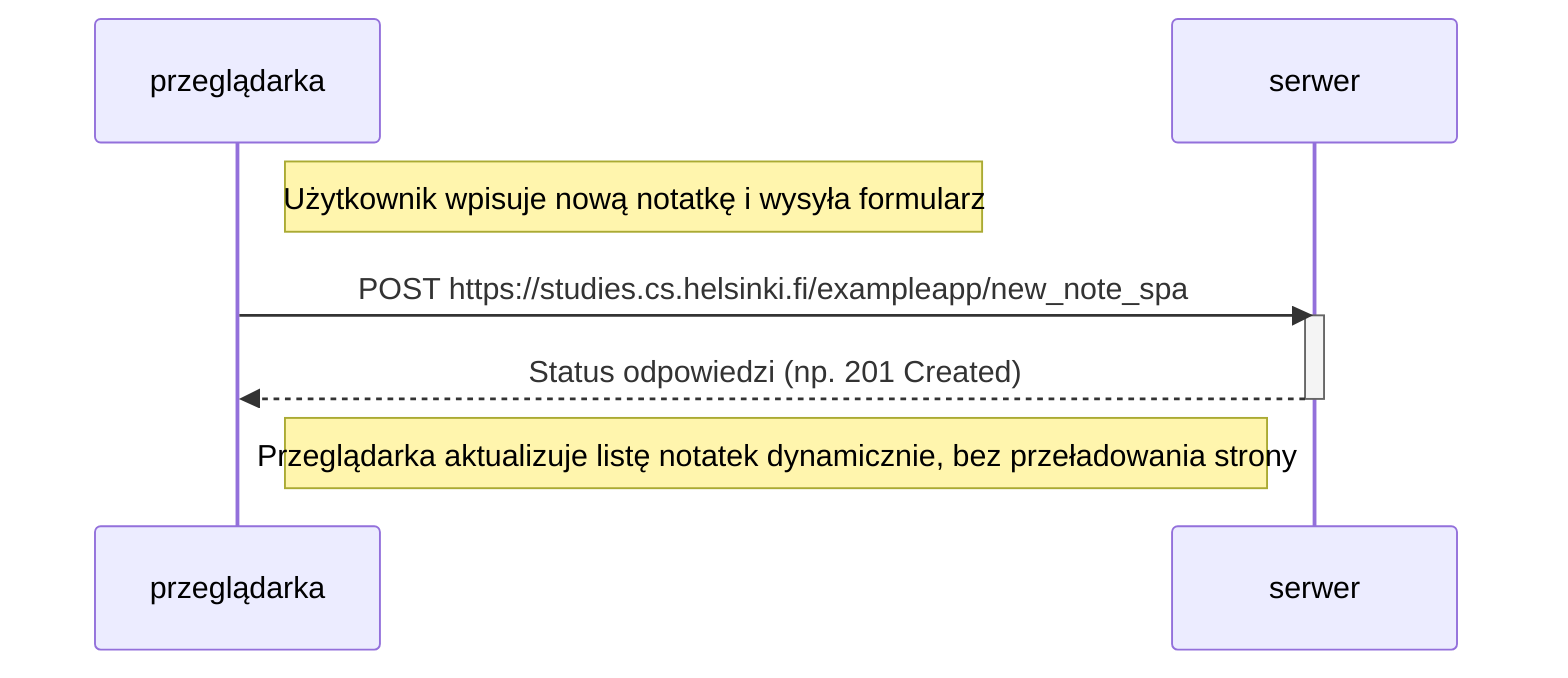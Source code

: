 sequenceDiagram
    participant przeglądarka
    participant serwer

    Note right of przeglądarka: Użytkownik wpisuje nową notatkę i wysyła formularz

    przeglądarka->>serwer: POST https://studies.cs.helsinki.fi/exampleapp/new_note_spa
    activate serwer
    serwer-->>przeglądarka: Status odpowiedzi (np. 201 Created)
    deactivate serwer

    Note right of przeglądarka: Przeglądarka aktualizuje listę notatek dynamicznie, bez przeładowania strony